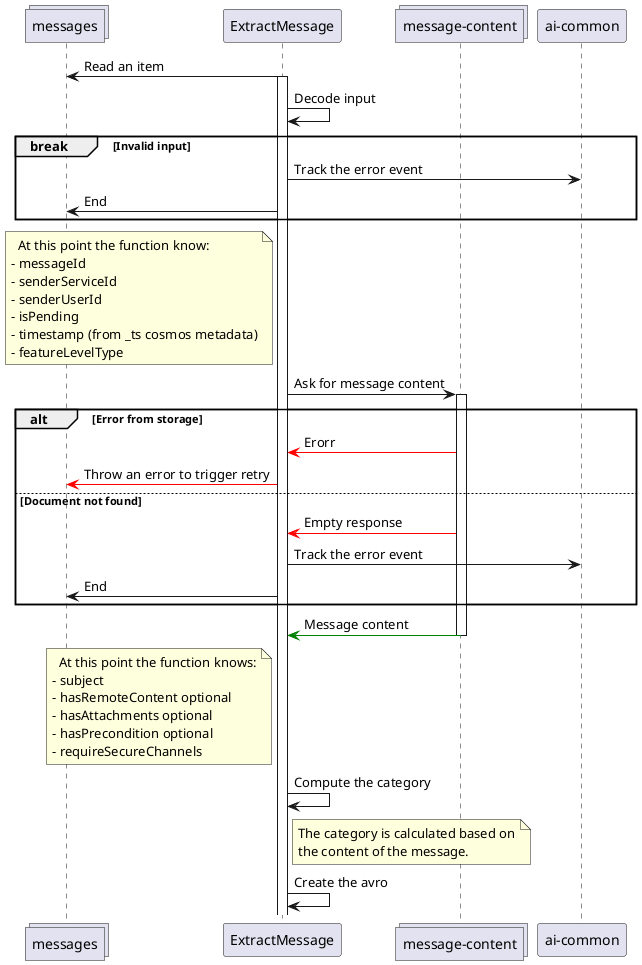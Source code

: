 @startuml

collections messages
participant ExtractMessage as em
collections "message-content" as mc
participant "ai-common" as ai

em -> messages : Read an item
activate em

em -> em : Decode input

break Invalid input
  em -> ai : Track the error event
  em -> messages : End
end

note left of em
  At this point the function know:
- messageId
- senderServiceId
- senderUserId
- isPending
- timestamp (from _ts cosmos metadata)
- featureLevelType
end note

em -> mc : Ask for message content
activate mc

alt Error from storage
  mc -[#red]> em : Erorr
  em -[#red]> messages : Throw an error to trigger retry
else Document not found
  mc -[#red]> em : Empty response
  em -> ai : Track the error event
  em -> messages : End
end

mc -[#green]> em : Message content
deactivate mc

note left of em
  At this point the function knows:
- subject
- hasRemoteContent optional
- hasAttachments optional
- hasPrecondition optional
- requireSecureChannels
end note

em -> em : Compute the category

note right of em
The category is calculated based on
the content of the message.
end note

em -> em : Create the avro

@enduml
